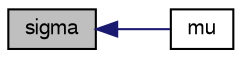 digraph "sigma"
{
  bgcolor="transparent";
  edge [fontname="FreeSans",fontsize="10",labelfontname="FreeSans",labelfontsize="10"];
  node [fontname="FreeSans",fontsize="10",shape=record];
  rankdir="LR";
  Node1286 [label="sigma",height=0.2,width=0.4,color="black", fillcolor="grey75", style="filled", fontcolor="black"];
  Node1286 -> Node1287 [dir="back",color="midnightblue",fontsize="10",style="solid",fontname="FreeSans"];
  Node1287 [label="mu",height=0.2,width=0.4,color="black",URL="$a29066.html#a9c484f642ba76a10bd7b0d65cf29da8e",tooltip="Return dynamic viscosity [Pa.s]. "];
}
